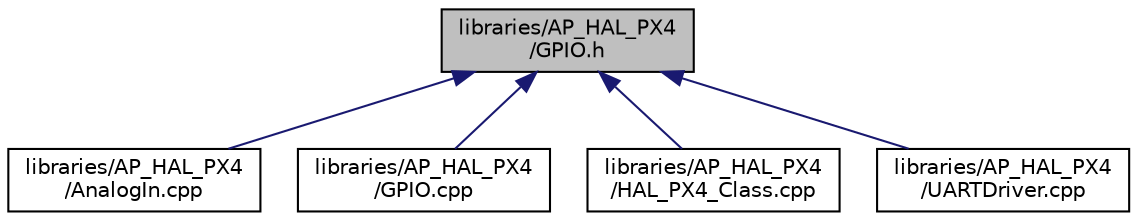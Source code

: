 digraph "libraries/AP_HAL_PX4/GPIO.h"
{
 // INTERACTIVE_SVG=YES
  edge [fontname="Helvetica",fontsize="10",labelfontname="Helvetica",labelfontsize="10"];
  node [fontname="Helvetica",fontsize="10",shape=record];
  Node1 [label="libraries/AP_HAL_PX4\l/GPIO.h",height=0.2,width=0.4,color="black", fillcolor="grey75", style="filled", fontcolor="black"];
  Node1 -> Node2 [dir="back",color="midnightblue",fontsize="10",style="solid",fontname="Helvetica"];
  Node2 [label="libraries/AP_HAL_PX4\l/AnalogIn.cpp",height=0.2,width=0.4,color="black", fillcolor="white", style="filled",URL="$PX4_2AnalogIn_8cpp.html"];
  Node1 -> Node3 [dir="back",color="midnightblue",fontsize="10",style="solid",fontname="Helvetica"];
  Node3 [label="libraries/AP_HAL_PX4\l/GPIO.cpp",height=0.2,width=0.4,color="black", fillcolor="white", style="filled",URL="$AP__HAL__PX4_2GPIO_8cpp.html"];
  Node1 -> Node4 [dir="back",color="midnightblue",fontsize="10",style="solid",fontname="Helvetica"];
  Node4 [label="libraries/AP_HAL_PX4\l/HAL_PX4_Class.cpp",height=0.2,width=0.4,color="black", fillcolor="white", style="filled",URL="$HAL__PX4__Class_8cpp.html"];
  Node1 -> Node5 [dir="back",color="midnightblue",fontsize="10",style="solid",fontname="Helvetica"];
  Node5 [label="libraries/AP_HAL_PX4\l/UARTDriver.cpp",height=0.2,width=0.4,color="black", fillcolor="white", style="filled",URL="$PX4_2UARTDriver_8cpp.html"];
}
